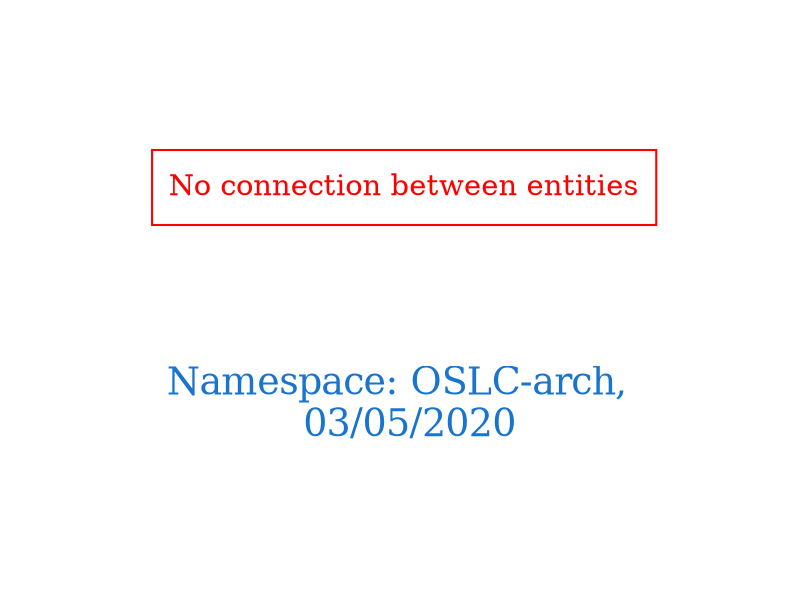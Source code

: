 digraph OGIT_ontology {
 graph [ rankdir= LR,pad=1 
fontsize = 18,
fontcolor= dodgerblue3,label = "\n\n\nNamespace: OSLC-arch, \n 03/05/2020"];
node[shape=polygon];
edge [  color="gray81"];

"No connection between entities" [fontcolor = "red",color="red", shape="polygon"]
}
